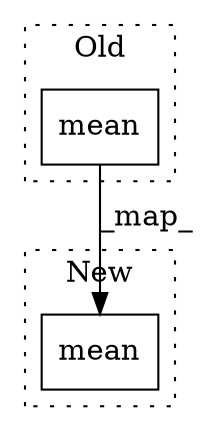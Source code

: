 digraph G {
subgraph cluster0 {
1 [label="mean" a="32" s="19622,19678" l="5,1" shape="box"];
label = "Old";
style="dotted";
}
subgraph cluster1 {
2 [label="mean" a="32" s="19656,19732" l="5,1" shape="box"];
label = "New";
style="dotted";
}
1 -> 2 [label="_map_"];
}